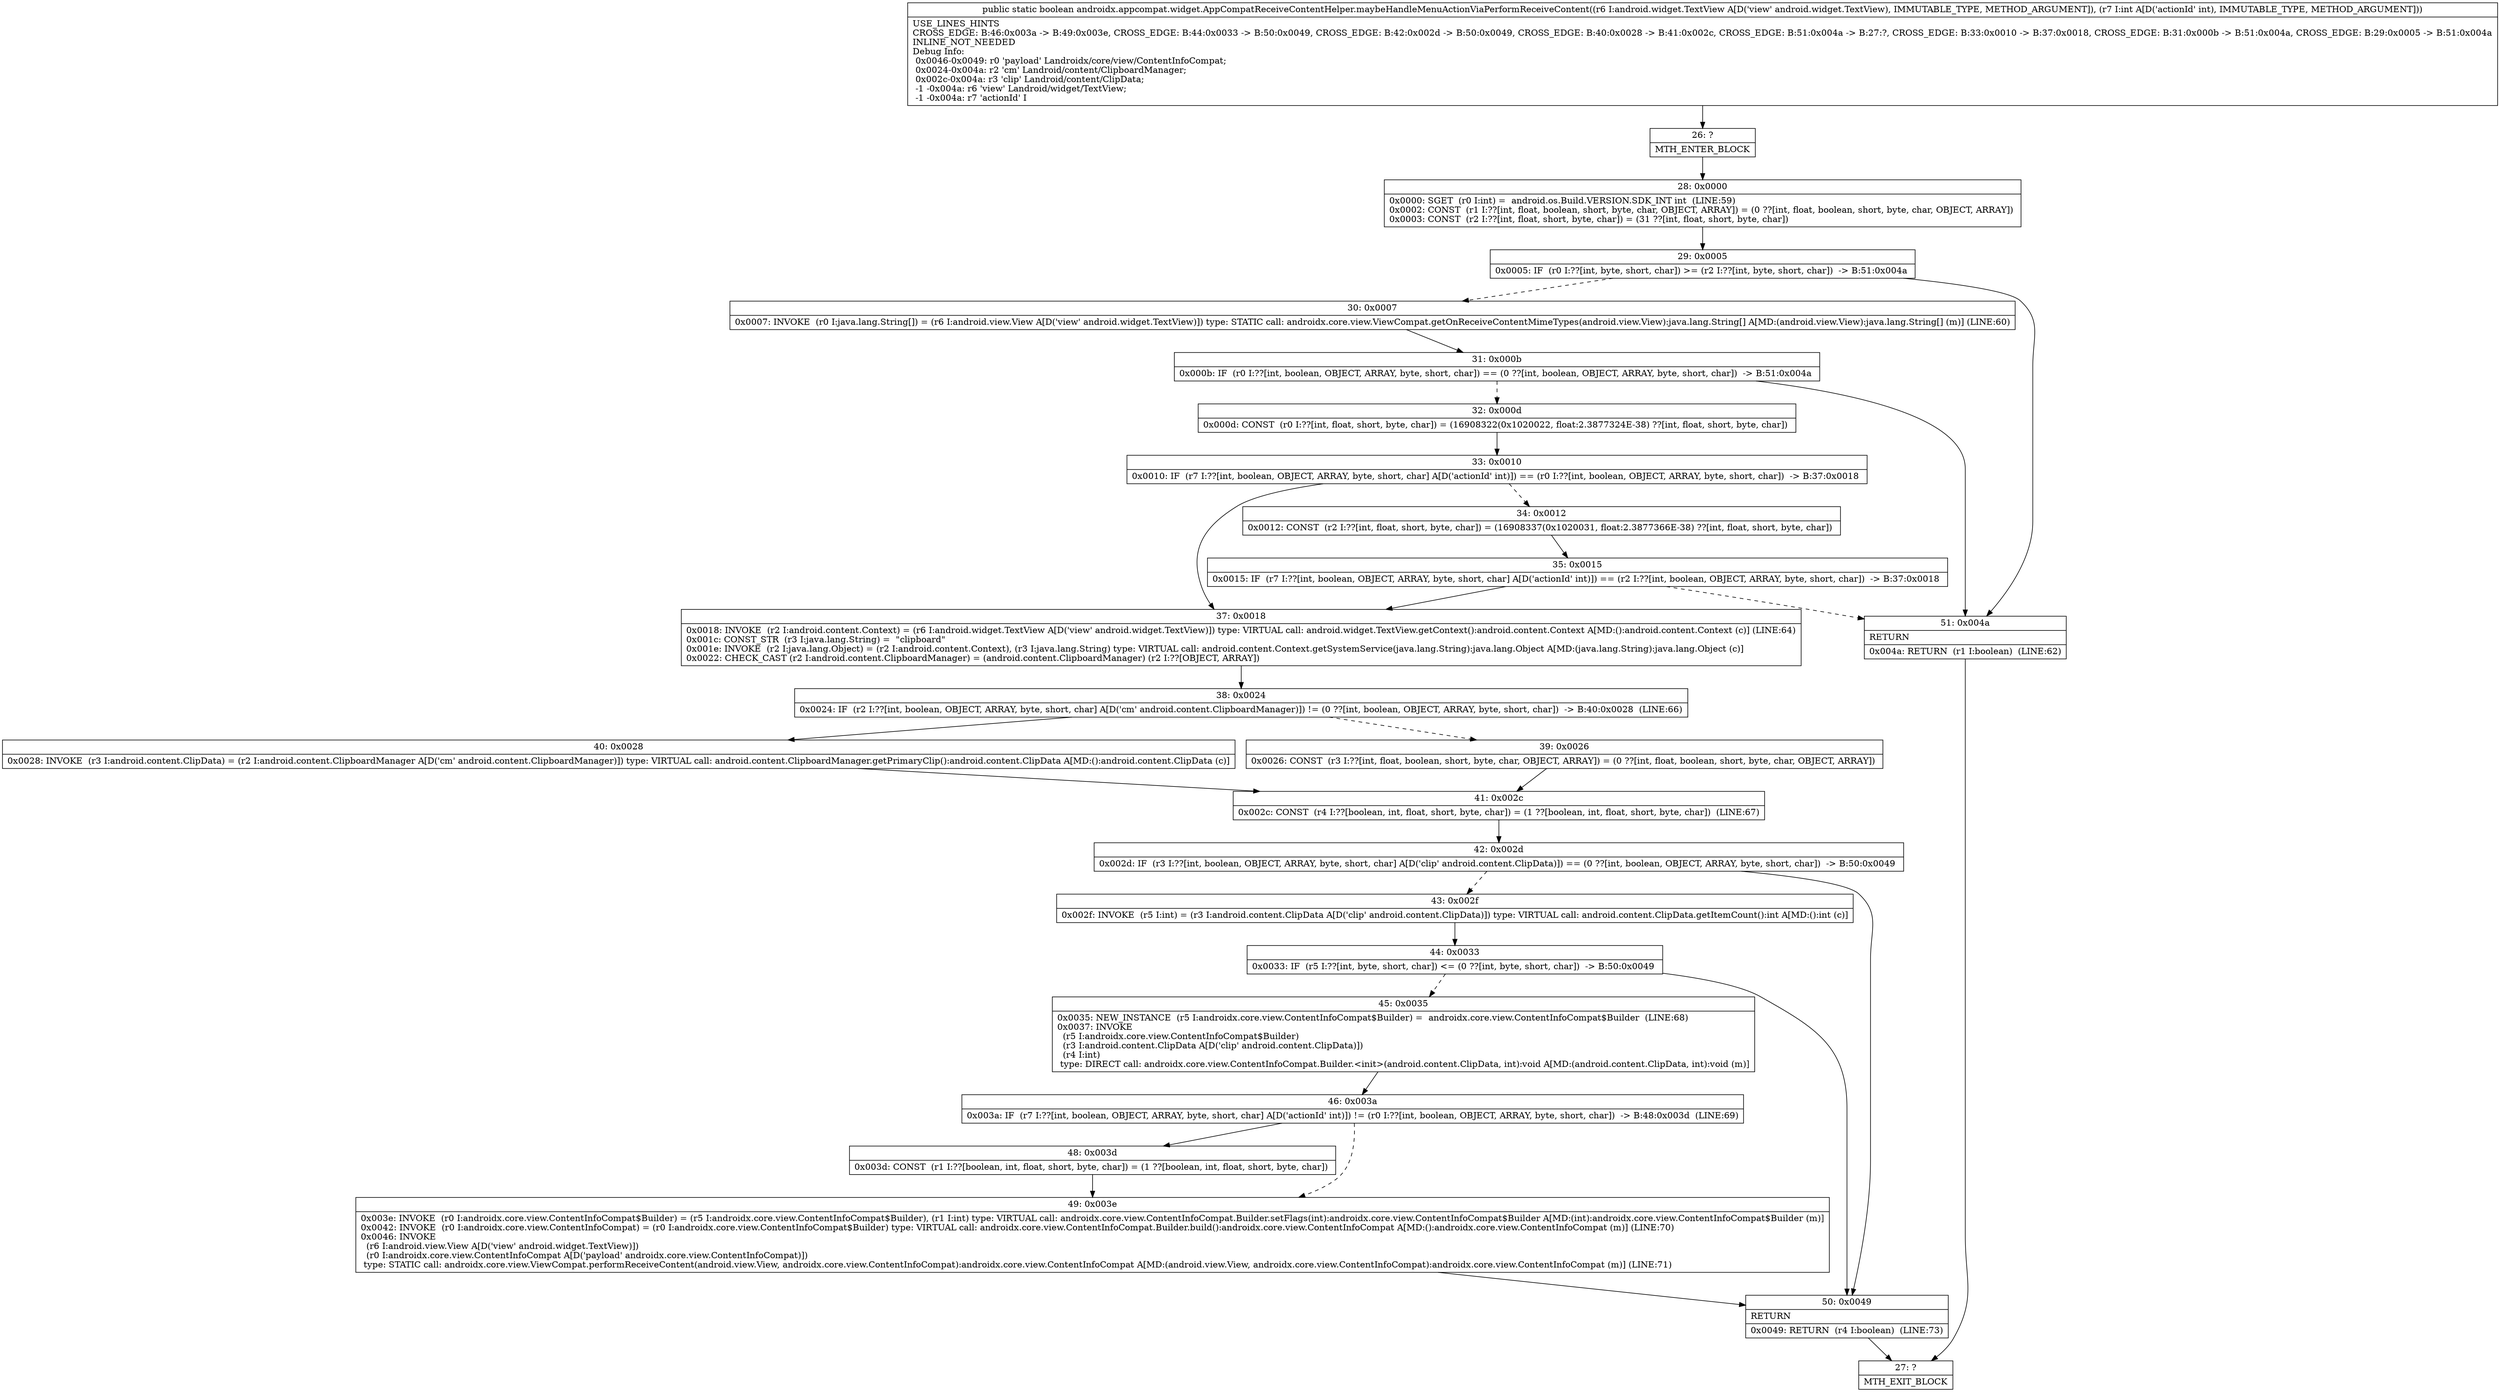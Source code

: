 digraph "CFG forandroidx.appcompat.widget.AppCompatReceiveContentHelper.maybeHandleMenuActionViaPerformReceiveContent(Landroid\/widget\/TextView;I)Z" {
Node_26 [shape=record,label="{26\:\ ?|MTH_ENTER_BLOCK\l}"];
Node_28 [shape=record,label="{28\:\ 0x0000|0x0000: SGET  (r0 I:int) =  android.os.Build.VERSION.SDK_INT int  (LINE:59)\l0x0002: CONST  (r1 I:??[int, float, boolean, short, byte, char, OBJECT, ARRAY]) = (0 ??[int, float, boolean, short, byte, char, OBJECT, ARRAY]) \l0x0003: CONST  (r2 I:??[int, float, short, byte, char]) = (31 ??[int, float, short, byte, char]) \l}"];
Node_29 [shape=record,label="{29\:\ 0x0005|0x0005: IF  (r0 I:??[int, byte, short, char]) \>= (r2 I:??[int, byte, short, char])  \-\> B:51:0x004a \l}"];
Node_30 [shape=record,label="{30\:\ 0x0007|0x0007: INVOKE  (r0 I:java.lang.String[]) = (r6 I:android.view.View A[D('view' android.widget.TextView)]) type: STATIC call: androidx.core.view.ViewCompat.getOnReceiveContentMimeTypes(android.view.View):java.lang.String[] A[MD:(android.view.View):java.lang.String[] (m)] (LINE:60)\l}"];
Node_31 [shape=record,label="{31\:\ 0x000b|0x000b: IF  (r0 I:??[int, boolean, OBJECT, ARRAY, byte, short, char]) == (0 ??[int, boolean, OBJECT, ARRAY, byte, short, char])  \-\> B:51:0x004a \l}"];
Node_32 [shape=record,label="{32\:\ 0x000d|0x000d: CONST  (r0 I:??[int, float, short, byte, char]) = (16908322(0x1020022, float:2.3877324E\-38) ??[int, float, short, byte, char]) \l}"];
Node_33 [shape=record,label="{33\:\ 0x0010|0x0010: IF  (r7 I:??[int, boolean, OBJECT, ARRAY, byte, short, char] A[D('actionId' int)]) == (r0 I:??[int, boolean, OBJECT, ARRAY, byte, short, char])  \-\> B:37:0x0018 \l}"];
Node_34 [shape=record,label="{34\:\ 0x0012|0x0012: CONST  (r2 I:??[int, float, short, byte, char]) = (16908337(0x1020031, float:2.3877366E\-38) ??[int, float, short, byte, char]) \l}"];
Node_35 [shape=record,label="{35\:\ 0x0015|0x0015: IF  (r7 I:??[int, boolean, OBJECT, ARRAY, byte, short, char] A[D('actionId' int)]) == (r2 I:??[int, boolean, OBJECT, ARRAY, byte, short, char])  \-\> B:37:0x0018 \l}"];
Node_37 [shape=record,label="{37\:\ 0x0018|0x0018: INVOKE  (r2 I:android.content.Context) = (r6 I:android.widget.TextView A[D('view' android.widget.TextView)]) type: VIRTUAL call: android.widget.TextView.getContext():android.content.Context A[MD:():android.content.Context (c)] (LINE:64)\l0x001c: CONST_STR  (r3 I:java.lang.String) =  \"clipboard\" \l0x001e: INVOKE  (r2 I:java.lang.Object) = (r2 I:android.content.Context), (r3 I:java.lang.String) type: VIRTUAL call: android.content.Context.getSystemService(java.lang.String):java.lang.Object A[MD:(java.lang.String):java.lang.Object (c)]\l0x0022: CHECK_CAST (r2 I:android.content.ClipboardManager) = (android.content.ClipboardManager) (r2 I:??[OBJECT, ARRAY]) \l}"];
Node_38 [shape=record,label="{38\:\ 0x0024|0x0024: IF  (r2 I:??[int, boolean, OBJECT, ARRAY, byte, short, char] A[D('cm' android.content.ClipboardManager)]) != (0 ??[int, boolean, OBJECT, ARRAY, byte, short, char])  \-\> B:40:0x0028  (LINE:66)\l}"];
Node_39 [shape=record,label="{39\:\ 0x0026|0x0026: CONST  (r3 I:??[int, float, boolean, short, byte, char, OBJECT, ARRAY]) = (0 ??[int, float, boolean, short, byte, char, OBJECT, ARRAY]) \l}"];
Node_41 [shape=record,label="{41\:\ 0x002c|0x002c: CONST  (r4 I:??[boolean, int, float, short, byte, char]) = (1 ??[boolean, int, float, short, byte, char])  (LINE:67)\l}"];
Node_42 [shape=record,label="{42\:\ 0x002d|0x002d: IF  (r3 I:??[int, boolean, OBJECT, ARRAY, byte, short, char] A[D('clip' android.content.ClipData)]) == (0 ??[int, boolean, OBJECT, ARRAY, byte, short, char])  \-\> B:50:0x0049 \l}"];
Node_43 [shape=record,label="{43\:\ 0x002f|0x002f: INVOKE  (r5 I:int) = (r3 I:android.content.ClipData A[D('clip' android.content.ClipData)]) type: VIRTUAL call: android.content.ClipData.getItemCount():int A[MD:():int (c)]\l}"];
Node_44 [shape=record,label="{44\:\ 0x0033|0x0033: IF  (r5 I:??[int, byte, short, char]) \<= (0 ??[int, byte, short, char])  \-\> B:50:0x0049 \l}"];
Node_45 [shape=record,label="{45\:\ 0x0035|0x0035: NEW_INSTANCE  (r5 I:androidx.core.view.ContentInfoCompat$Builder) =  androidx.core.view.ContentInfoCompat$Builder  (LINE:68)\l0x0037: INVOKE  \l  (r5 I:androidx.core.view.ContentInfoCompat$Builder)\l  (r3 I:android.content.ClipData A[D('clip' android.content.ClipData)])\l  (r4 I:int)\l type: DIRECT call: androidx.core.view.ContentInfoCompat.Builder.\<init\>(android.content.ClipData, int):void A[MD:(android.content.ClipData, int):void (m)]\l}"];
Node_46 [shape=record,label="{46\:\ 0x003a|0x003a: IF  (r7 I:??[int, boolean, OBJECT, ARRAY, byte, short, char] A[D('actionId' int)]) != (r0 I:??[int, boolean, OBJECT, ARRAY, byte, short, char])  \-\> B:48:0x003d  (LINE:69)\l}"];
Node_48 [shape=record,label="{48\:\ 0x003d|0x003d: CONST  (r1 I:??[boolean, int, float, short, byte, char]) = (1 ??[boolean, int, float, short, byte, char]) \l}"];
Node_49 [shape=record,label="{49\:\ 0x003e|0x003e: INVOKE  (r0 I:androidx.core.view.ContentInfoCompat$Builder) = (r5 I:androidx.core.view.ContentInfoCompat$Builder), (r1 I:int) type: VIRTUAL call: androidx.core.view.ContentInfoCompat.Builder.setFlags(int):androidx.core.view.ContentInfoCompat$Builder A[MD:(int):androidx.core.view.ContentInfoCompat$Builder (m)]\l0x0042: INVOKE  (r0 I:androidx.core.view.ContentInfoCompat) = (r0 I:androidx.core.view.ContentInfoCompat$Builder) type: VIRTUAL call: androidx.core.view.ContentInfoCompat.Builder.build():androidx.core.view.ContentInfoCompat A[MD:():androidx.core.view.ContentInfoCompat (m)] (LINE:70)\l0x0046: INVOKE  \l  (r6 I:android.view.View A[D('view' android.widget.TextView)])\l  (r0 I:androidx.core.view.ContentInfoCompat A[D('payload' androidx.core.view.ContentInfoCompat)])\l type: STATIC call: androidx.core.view.ViewCompat.performReceiveContent(android.view.View, androidx.core.view.ContentInfoCompat):androidx.core.view.ContentInfoCompat A[MD:(android.view.View, androidx.core.view.ContentInfoCompat):androidx.core.view.ContentInfoCompat (m)] (LINE:71)\l}"];
Node_50 [shape=record,label="{50\:\ 0x0049|RETURN\l|0x0049: RETURN  (r4 I:boolean)  (LINE:73)\l}"];
Node_27 [shape=record,label="{27\:\ ?|MTH_EXIT_BLOCK\l}"];
Node_40 [shape=record,label="{40\:\ 0x0028|0x0028: INVOKE  (r3 I:android.content.ClipData) = (r2 I:android.content.ClipboardManager A[D('cm' android.content.ClipboardManager)]) type: VIRTUAL call: android.content.ClipboardManager.getPrimaryClip():android.content.ClipData A[MD:():android.content.ClipData (c)]\l}"];
Node_51 [shape=record,label="{51\:\ 0x004a|RETURN\l|0x004a: RETURN  (r1 I:boolean)  (LINE:62)\l}"];
MethodNode[shape=record,label="{public static boolean androidx.appcompat.widget.AppCompatReceiveContentHelper.maybeHandleMenuActionViaPerformReceiveContent((r6 I:android.widget.TextView A[D('view' android.widget.TextView), IMMUTABLE_TYPE, METHOD_ARGUMENT]), (r7 I:int A[D('actionId' int), IMMUTABLE_TYPE, METHOD_ARGUMENT]))  | USE_LINES_HINTS\lCROSS_EDGE: B:46:0x003a \-\> B:49:0x003e, CROSS_EDGE: B:44:0x0033 \-\> B:50:0x0049, CROSS_EDGE: B:42:0x002d \-\> B:50:0x0049, CROSS_EDGE: B:40:0x0028 \-\> B:41:0x002c, CROSS_EDGE: B:51:0x004a \-\> B:27:?, CROSS_EDGE: B:33:0x0010 \-\> B:37:0x0018, CROSS_EDGE: B:31:0x000b \-\> B:51:0x004a, CROSS_EDGE: B:29:0x0005 \-\> B:51:0x004a\lINLINE_NOT_NEEDED\lDebug Info:\l  0x0046\-0x0049: r0 'payload' Landroidx\/core\/view\/ContentInfoCompat;\l  0x0024\-0x004a: r2 'cm' Landroid\/content\/ClipboardManager;\l  0x002c\-0x004a: r3 'clip' Landroid\/content\/ClipData;\l  \-1 \-0x004a: r6 'view' Landroid\/widget\/TextView;\l  \-1 \-0x004a: r7 'actionId' I\l}"];
MethodNode -> Node_26;Node_26 -> Node_28;
Node_28 -> Node_29;
Node_29 -> Node_30[style=dashed];
Node_29 -> Node_51;
Node_30 -> Node_31;
Node_31 -> Node_32[style=dashed];
Node_31 -> Node_51;
Node_32 -> Node_33;
Node_33 -> Node_34[style=dashed];
Node_33 -> Node_37;
Node_34 -> Node_35;
Node_35 -> Node_37;
Node_35 -> Node_51[style=dashed];
Node_37 -> Node_38;
Node_38 -> Node_39[style=dashed];
Node_38 -> Node_40;
Node_39 -> Node_41;
Node_41 -> Node_42;
Node_42 -> Node_43[style=dashed];
Node_42 -> Node_50;
Node_43 -> Node_44;
Node_44 -> Node_45[style=dashed];
Node_44 -> Node_50;
Node_45 -> Node_46;
Node_46 -> Node_48;
Node_46 -> Node_49[style=dashed];
Node_48 -> Node_49;
Node_49 -> Node_50;
Node_50 -> Node_27;
Node_40 -> Node_41;
Node_51 -> Node_27;
}

